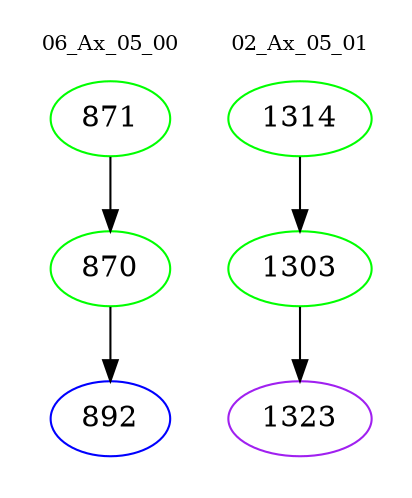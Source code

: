 digraph{
subgraph cluster_0 {
color = white
label = "06_Ax_05_00";
fontsize=10;
T0_871 [label="871", color="green"]
T0_871 -> T0_870 [color="black"]
T0_870 [label="870", color="green"]
T0_870 -> T0_892 [color="black"]
T0_892 [label="892", color="blue"]
}
subgraph cluster_1 {
color = white
label = "02_Ax_05_01";
fontsize=10;
T1_1314 [label="1314", color="green"]
T1_1314 -> T1_1303 [color="black"]
T1_1303 [label="1303", color="green"]
T1_1303 -> T1_1323 [color="black"]
T1_1323 [label="1323", color="purple"]
}
}
